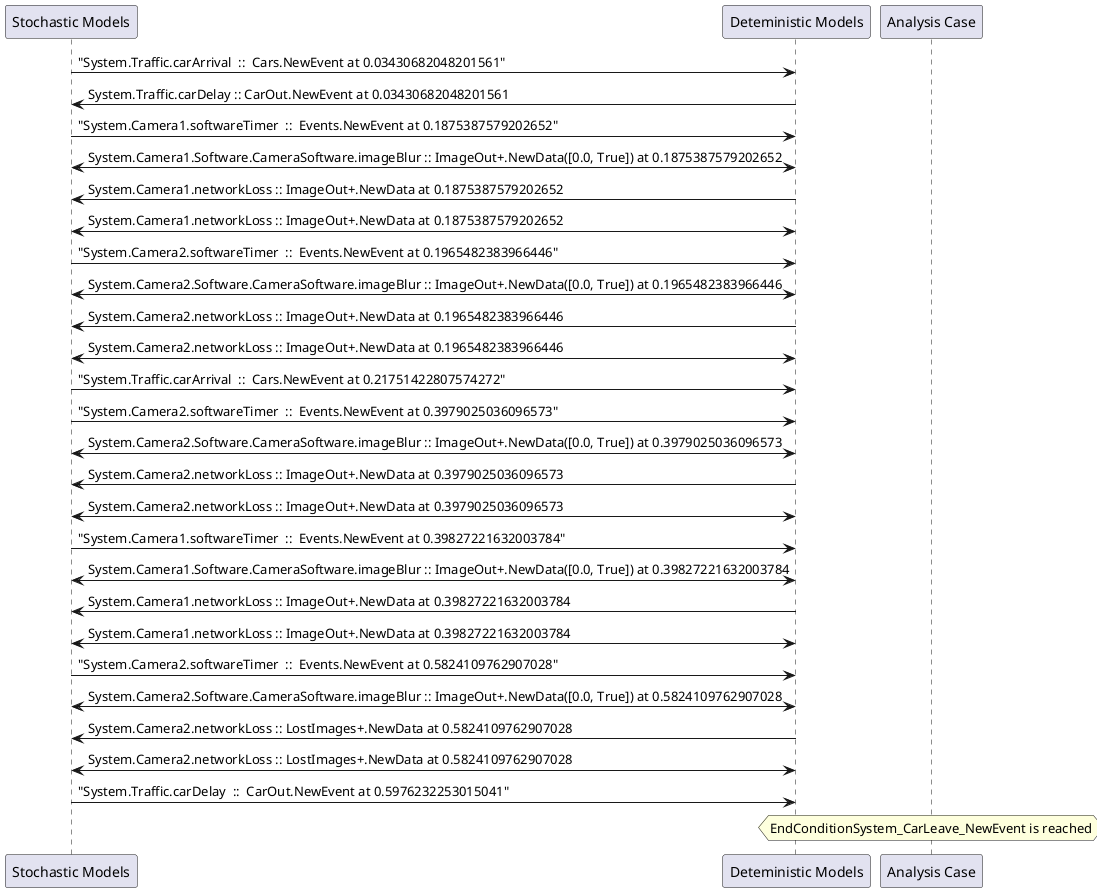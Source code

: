 
	@startuml
	participant "Stochastic Models" as stochmodel
	participant "Deteministic Models" as detmodel
	participant "Analysis Case" as analysis
	{35897_stop} stochmodel -> detmodel : "System.Traffic.carArrival  ::  Cars.NewEvent at 0.03430682048201561"
{35911_start} detmodel -> stochmodel : System.Traffic.carDelay :: CarOut.NewEvent at 0.03430682048201561
{35867_stop} stochmodel -> detmodel : "System.Camera1.softwareTimer  ::  Events.NewEvent at 0.1875387579202652"
detmodel <-> stochmodel : System.Camera1.Software.CameraSoftware.imageBlur :: ImageOut+.NewData([0.0, True]) at 0.1875387579202652
detmodel -> stochmodel : System.Camera1.networkLoss :: ImageOut+.NewData at 0.1875387579202652
detmodel <-> stochmodel : System.Camera1.networkLoss :: ImageOut+.NewData at 0.1875387579202652
{35882_stop} stochmodel -> detmodel : "System.Camera2.softwareTimer  ::  Events.NewEvent at 0.1965482383966446"
detmodel <-> stochmodel : System.Camera2.Software.CameraSoftware.imageBlur :: ImageOut+.NewData([0.0, True]) at 0.1965482383966446
detmodel -> stochmodel : System.Camera2.networkLoss :: ImageOut+.NewData at 0.1965482383966446
detmodel <-> stochmodel : System.Camera2.networkLoss :: ImageOut+.NewData at 0.1965482383966446
{35898_stop} stochmodel -> detmodel : "System.Traffic.carArrival  ::  Cars.NewEvent at 0.21751422807574272"
{35883_stop} stochmodel -> detmodel : "System.Camera2.softwareTimer  ::  Events.NewEvent at 0.3979025036096573"
detmodel <-> stochmodel : System.Camera2.Software.CameraSoftware.imageBlur :: ImageOut+.NewData([0.0, True]) at 0.3979025036096573
detmodel -> stochmodel : System.Camera2.networkLoss :: ImageOut+.NewData at 0.3979025036096573
detmodel <-> stochmodel : System.Camera2.networkLoss :: ImageOut+.NewData at 0.3979025036096573
{35868_stop} stochmodel -> detmodel : "System.Camera1.softwareTimer  ::  Events.NewEvent at 0.39827221632003784"
detmodel <-> stochmodel : System.Camera1.Software.CameraSoftware.imageBlur :: ImageOut+.NewData([0.0, True]) at 0.39827221632003784
detmodel -> stochmodel : System.Camera1.networkLoss :: ImageOut+.NewData at 0.39827221632003784
detmodel <-> stochmodel : System.Camera1.networkLoss :: ImageOut+.NewData at 0.39827221632003784
{35884_stop} stochmodel -> detmodel : "System.Camera2.softwareTimer  ::  Events.NewEvent at 0.5824109762907028"
detmodel <-> stochmodel : System.Camera2.Software.CameraSoftware.imageBlur :: ImageOut+.NewData([0.0, True]) at 0.5824109762907028
detmodel -> stochmodel : System.Camera2.networkLoss :: LostImages+.NewData at 0.5824109762907028
detmodel <-> stochmodel : System.Camera2.networkLoss :: LostImages+.NewData at 0.5824109762907028
{35911_stop} stochmodel -> detmodel : "System.Traffic.carDelay  ::  CarOut.NewEvent at 0.5976232253015041"
{35911_start} <-> {35911_stop} : delay
hnote over analysis 
EndConditionSystem_CarLeave_NewEvent is reached
endnote
@enduml